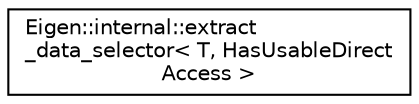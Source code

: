 digraph "Graphical Class Hierarchy"
{
  edge [fontname="Helvetica",fontsize="10",labelfontname="Helvetica",labelfontsize="10"];
  node [fontname="Helvetica",fontsize="10",shape=record];
  rankdir="LR";
  Node1 [label="Eigen::internal::extract\l_data_selector\< T, HasUsableDirect\lAccess \>",height=0.2,width=0.4,color="black", fillcolor="white", style="filled",URL="$struct_eigen_1_1internal_1_1extract__data__selector.html"];
}
